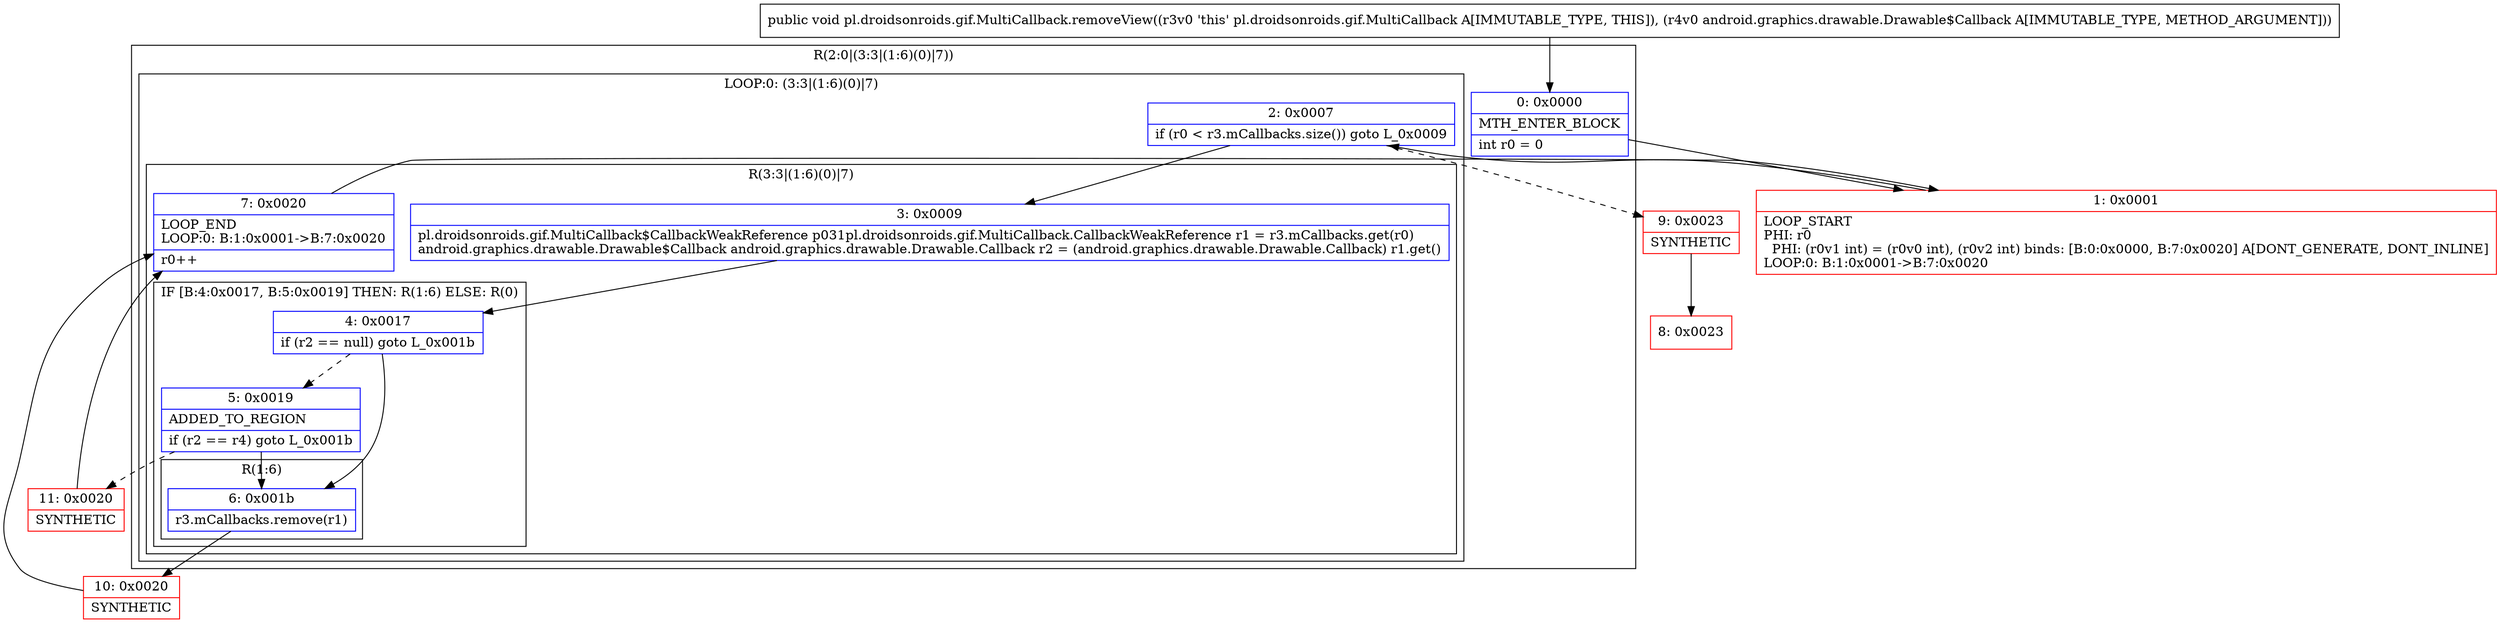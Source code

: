 digraph "CFG forpl.droidsonroids.gif.MultiCallback.removeView(Landroid\/graphics\/drawable\/Drawable$Callback;)V" {
subgraph cluster_Region_1649977019 {
label = "R(2:0|(3:3|(1:6)(0)|7))";
node [shape=record,color=blue];
Node_0 [shape=record,label="{0\:\ 0x0000|MTH_ENTER_BLOCK\l|int r0 = 0\l}"];
subgraph cluster_LoopRegion_1827542548 {
label = "LOOP:0: (3:3|(1:6)(0)|7)";
node [shape=record,color=blue];
Node_2 [shape=record,label="{2\:\ 0x0007|if (r0 \< r3.mCallbacks.size()) goto L_0x0009\l}"];
subgraph cluster_Region_548252910 {
label = "R(3:3|(1:6)(0)|7)";
node [shape=record,color=blue];
Node_3 [shape=record,label="{3\:\ 0x0009|pl.droidsonroids.gif.MultiCallback$CallbackWeakReference p031pl.droidsonroids.gif.MultiCallback.CallbackWeakReference r1 = r3.mCallbacks.get(r0)\landroid.graphics.drawable.Drawable$Callback android.graphics.drawable.Drawable.Callback r2 = (android.graphics.drawable.Drawable.Callback) r1.get()\l}"];
subgraph cluster_IfRegion_1207433199 {
label = "IF [B:4:0x0017, B:5:0x0019] THEN: R(1:6) ELSE: R(0)";
node [shape=record,color=blue];
Node_4 [shape=record,label="{4\:\ 0x0017|if (r2 == null) goto L_0x001b\l}"];
Node_5 [shape=record,label="{5\:\ 0x0019|ADDED_TO_REGION\l|if (r2 == r4) goto L_0x001b\l}"];
subgraph cluster_Region_1614673965 {
label = "R(1:6)";
node [shape=record,color=blue];
Node_6 [shape=record,label="{6\:\ 0x001b|r3.mCallbacks.remove(r1)\l}"];
}
subgraph cluster_Region_1759435454 {
label = "R(0)";
node [shape=record,color=blue];
}
}
Node_7 [shape=record,label="{7\:\ 0x0020|LOOP_END\lLOOP:0: B:1:0x0001\-\>B:7:0x0020\l|r0++\l}"];
}
}
}
Node_1 [shape=record,color=red,label="{1\:\ 0x0001|LOOP_START\lPHI: r0 \l  PHI: (r0v1 int) = (r0v0 int), (r0v2 int) binds: [B:0:0x0000, B:7:0x0020] A[DONT_GENERATE, DONT_INLINE]\lLOOP:0: B:1:0x0001\-\>B:7:0x0020\l}"];
Node_8 [shape=record,color=red,label="{8\:\ 0x0023}"];
Node_9 [shape=record,color=red,label="{9\:\ 0x0023|SYNTHETIC\l}"];
Node_10 [shape=record,color=red,label="{10\:\ 0x0020|SYNTHETIC\l}"];
Node_11 [shape=record,color=red,label="{11\:\ 0x0020|SYNTHETIC\l}"];
MethodNode[shape=record,label="{public void pl.droidsonroids.gif.MultiCallback.removeView((r3v0 'this' pl.droidsonroids.gif.MultiCallback A[IMMUTABLE_TYPE, THIS]), (r4v0 android.graphics.drawable.Drawable$Callback A[IMMUTABLE_TYPE, METHOD_ARGUMENT])) }"];
MethodNode -> Node_0;
Node_0 -> Node_1;
Node_2 -> Node_3;
Node_2 -> Node_9[style=dashed];
Node_3 -> Node_4;
Node_4 -> Node_5[style=dashed];
Node_4 -> Node_6;
Node_5 -> Node_6;
Node_5 -> Node_11[style=dashed];
Node_6 -> Node_10;
Node_7 -> Node_1;
Node_1 -> Node_2;
Node_9 -> Node_8;
Node_10 -> Node_7;
Node_11 -> Node_7;
}

